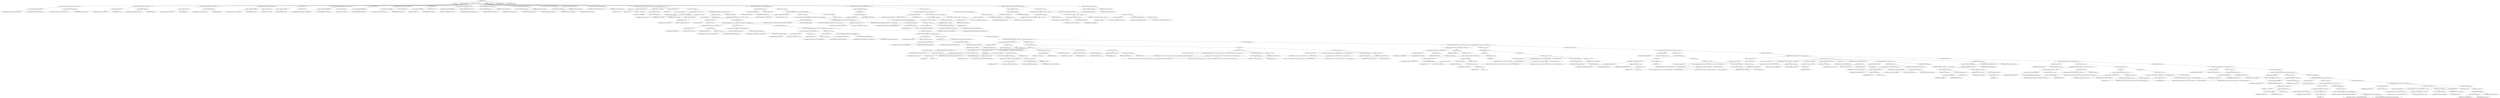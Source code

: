 digraph "&lt;init&gt;" {  
"209" [label = <(METHOD,&lt;init&gt;)<SUB>179</SUB>> ]
"8" [label = <(PARAM,this)<SUB>179</SUB>> ]
"210" [label = <(PARAM,String[] args)<SUB>179</SUB>> ]
"211" [label = <(BLOCK,&lt;empty&gt;,&lt;empty&gt;)<SUB>179</SUB>> ]
"212" [label = <(&lt;operator&gt;.assignment,int msgOutputLevel = Project.MSG_INFO)<SUB>78</SUB>> ]
"213" [label = <(&lt;operator&gt;.fieldAccess,this.msgOutputLevel)<SUB>78</SUB>> ]
"214" [label = <(IDENTIFIER,this,int msgOutputLevel = Project.MSG_INFO)<SUB>78</SUB>> ]
"215" [label = <(FIELD_IDENTIFIER,msgOutputLevel,msgOutputLevel)<SUB>78</SUB>> ]
"216" [label = <(&lt;operator&gt;.fieldAccess,Project.MSG_INFO)<SUB>78</SUB>> ]
"217" [label = <(IDENTIFIER,Project,int msgOutputLevel = Project.MSG_INFO)<SUB>78</SUB>> ]
"218" [label = <(FIELD_IDENTIFIER,MSG_INFO,MSG_INFO)<SUB>78</SUB>> ]
"219" [label = <(&lt;operator&gt;.assignment,PrintStream out = System.out)<SUB>84</SUB>> ]
"220" [label = <(&lt;operator&gt;.fieldAccess,this.out)<SUB>84</SUB>> ]
"221" [label = <(IDENTIFIER,this,PrintStream out = System.out)<SUB>84</SUB>> ]
"222" [label = <(FIELD_IDENTIFIER,out,out)<SUB>84</SUB>> ]
"223" [label = <(&lt;operator&gt;.fieldAccess,System.out)<SUB>84</SUB>> ]
"224" [label = <(IDENTIFIER,System,PrintStream out = System.out)<SUB>84</SUB>> ]
"225" [label = <(FIELD_IDENTIFIER,out,out)<SUB>84</SUB>> ]
"226" [label = <(&lt;operator&gt;.assignment,PrintStream err = System.err)<SUB>87</SUB>> ]
"227" [label = <(&lt;operator&gt;.fieldAccess,this.err)<SUB>87</SUB>> ]
"228" [label = <(IDENTIFIER,this,PrintStream err = System.err)<SUB>87</SUB>> ]
"229" [label = <(FIELD_IDENTIFIER,err,err)<SUB>87</SUB>> ]
"230" [label = <(&lt;operator&gt;.fieldAccess,System.err)<SUB>87</SUB>> ]
"231" [label = <(IDENTIFIER,System,PrintStream err = System.err)<SUB>87</SUB>> ]
"232" [label = <(FIELD_IDENTIFIER,err,err)<SUB>87</SUB>> ]
"233" [label = <(&lt;operator&gt;.assignment,Vector targets = new Vector(5))<SUB>90</SUB>> ]
"234" [label = <(&lt;operator&gt;.fieldAccess,this.targets)<SUB>90</SUB>> ]
"235" [label = <(IDENTIFIER,this,Vector targets = new Vector(5))<SUB>90</SUB>> ]
"236" [label = <(FIELD_IDENTIFIER,targets,targets)<SUB>90</SUB>> ]
"237" [label = <(&lt;operator&gt;.alloc,new Vector(5))<SUB>90</SUB>> ]
"238" [label = <(&lt;init&gt;,new Vector(5))<SUB>90</SUB>> ]
"239" [label = <(&lt;operator&gt;.fieldAccess,this.targets)<SUB>90</SUB>> ]
"240" [label = <(IDENTIFIER,this,new Vector(5))<SUB>90</SUB>> ]
"241" [label = <(FIELD_IDENTIFIER,targets,targets)<SUB>90</SUB>> ]
"242" [label = <(LITERAL,5,new Vector(5))<SUB>90</SUB>> ]
"243" [label = <(&lt;operator&gt;.assignment,Properties definedProps = new Properties())<SUB>93</SUB>> ]
"244" [label = <(&lt;operator&gt;.fieldAccess,this.definedProps)<SUB>93</SUB>> ]
"245" [label = <(IDENTIFIER,this,Properties definedProps = new Properties())<SUB>93</SUB>> ]
"246" [label = <(FIELD_IDENTIFIER,definedProps,definedProps)<SUB>93</SUB>> ]
"247" [label = <(&lt;operator&gt;.alloc,new Properties())<SUB>93</SUB>> ]
"248" [label = <(&lt;init&gt;,new Properties())<SUB>93</SUB>> ]
"249" [label = <(&lt;operator&gt;.fieldAccess,this.definedProps)<SUB>93</SUB>> ]
"250" [label = <(IDENTIFIER,this,new Properties())<SUB>93</SUB>> ]
"251" [label = <(FIELD_IDENTIFIER,definedProps,definedProps)<SUB>93</SUB>> ]
"252" [label = <(&lt;operator&gt;.assignment,Vector listeners = new Vector(5))<SUB>96</SUB>> ]
"253" [label = <(&lt;operator&gt;.fieldAccess,this.listeners)<SUB>96</SUB>> ]
"254" [label = <(IDENTIFIER,this,Vector listeners = new Vector(5))<SUB>96</SUB>> ]
"255" [label = <(FIELD_IDENTIFIER,listeners,listeners)<SUB>96</SUB>> ]
"256" [label = <(&lt;operator&gt;.alloc,new Vector(5))<SUB>96</SUB>> ]
"257" [label = <(&lt;init&gt;,new Vector(5))<SUB>96</SUB>> ]
"258" [label = <(&lt;operator&gt;.fieldAccess,this.listeners)<SUB>96</SUB>> ]
"259" [label = <(IDENTIFIER,this,new Vector(5))<SUB>96</SUB>> ]
"260" [label = <(FIELD_IDENTIFIER,listeners,listeners)<SUB>96</SUB>> ]
"261" [label = <(LITERAL,5,new Vector(5))<SUB>96</SUB>> ]
"262" [label = <(&lt;operator&gt;.assignment,String loggerClassname = null)<SUB>103</SUB>> ]
"263" [label = <(&lt;operator&gt;.fieldAccess,this.loggerClassname)<SUB>103</SUB>> ]
"264" [label = <(IDENTIFIER,this,String loggerClassname = null)<SUB>103</SUB>> ]
"265" [label = <(FIELD_IDENTIFIER,loggerClassname,loggerClassname)<SUB>103</SUB>> ]
"266" [label = <(LITERAL,null,String loggerClassname = null)<SUB>103</SUB>> ]
"267" [label = <(&lt;operator&gt;.assignment,boolean emacsMode = false)<SUB>108</SUB>> ]
"268" [label = <(&lt;operator&gt;.fieldAccess,this.emacsMode)<SUB>108</SUB>> ]
"269" [label = <(IDENTIFIER,this,boolean emacsMode = false)<SUB>108</SUB>> ]
"270" [label = <(FIELD_IDENTIFIER,emacsMode,emacsMode)<SUB>108</SUB>> ]
"271" [label = <(LITERAL,false,boolean emacsMode = false)<SUB>108</SUB>> ]
"272" [label = <(&lt;operator&gt;.assignment,boolean readyToRun = false)<SUB>113</SUB>> ]
"273" [label = <(&lt;operator&gt;.fieldAccess,this.readyToRun)<SUB>113</SUB>> ]
"274" [label = <(IDENTIFIER,this,boolean readyToRun = false)<SUB>113</SUB>> ]
"275" [label = <(FIELD_IDENTIFIER,readyToRun,readyToRun)<SUB>113</SUB>> ]
"276" [label = <(LITERAL,false,boolean readyToRun = false)<SUB>113</SUB>> ]
"277" [label = <(&lt;operator&gt;.assignment,boolean projectHelp = false)<SUB>118</SUB>> ]
"278" [label = <(&lt;operator&gt;.fieldAccess,this.projectHelp)<SUB>118</SUB>> ]
"279" [label = <(IDENTIFIER,this,boolean projectHelp = false)<SUB>118</SUB>> ]
"280" [label = <(FIELD_IDENTIFIER,projectHelp,projectHelp)<SUB>118</SUB>> ]
"281" [label = <(LITERAL,false,boolean projectHelp = false)<SUB>118</SUB>> ]
"282" [label = <(LOCAL,String searchForThis: java.lang.String)> ]
"283" [label = <(&lt;operator&gt;.assignment,String searchForThis = null)<SUB>181</SUB>> ]
"284" [label = <(IDENTIFIER,searchForThis,String searchForThis = null)<SUB>181</SUB>> ]
"285" [label = <(LITERAL,null,String searchForThis = null)<SUB>181</SUB>> ]
"286" [label = <(CONTROL_STRUCTURE,for (int i = 0; Some(i &lt; args.length); i++),for (int i = 0; Some(i &lt; args.length); i++))<SUB>185</SUB>> ]
"287" [label = <(LOCAL,int i: int)> ]
"288" [label = <(&lt;operator&gt;.assignment,int i = 0)<SUB>185</SUB>> ]
"289" [label = <(IDENTIFIER,i,int i = 0)<SUB>185</SUB>> ]
"290" [label = <(LITERAL,0,int i = 0)<SUB>185</SUB>> ]
"291" [label = <(&lt;operator&gt;.lessThan,i &lt; args.length)<SUB>185</SUB>> ]
"292" [label = <(IDENTIFIER,i,i &lt; args.length)<SUB>185</SUB>> ]
"293" [label = <(&lt;operator&gt;.fieldAccess,args.length)<SUB>185</SUB>> ]
"294" [label = <(IDENTIFIER,args,i &lt; args.length)<SUB>185</SUB>> ]
"295" [label = <(FIELD_IDENTIFIER,length,length)<SUB>185</SUB>> ]
"296" [label = <(&lt;operator&gt;.postIncrement,i++)<SUB>185</SUB>> ]
"297" [label = <(IDENTIFIER,i,i++)<SUB>185</SUB>> ]
"298" [label = <(BLOCK,&lt;empty&gt;,&lt;empty&gt;)<SUB>185</SUB>> ]
"299" [label = <(LOCAL,String arg: java.lang.String)> ]
"300" [label = <(&lt;operator&gt;.assignment,String arg = args[i])<SUB>186</SUB>> ]
"301" [label = <(IDENTIFIER,arg,String arg = args[i])<SUB>186</SUB>> ]
"302" [label = <(&lt;operator&gt;.indexAccess,args[i])<SUB>186</SUB>> ]
"303" [label = <(IDENTIFIER,args,String arg = args[i])<SUB>186</SUB>> ]
"304" [label = <(IDENTIFIER,i,String arg = args[i])<SUB>186</SUB>> ]
"305" [label = <(CONTROL_STRUCTURE,if (arg.equals(&quot;-help&quot;)),if (arg.equals(&quot;-help&quot;)))<SUB>188</SUB>> ]
"306" [label = <(equals,arg.equals(&quot;-help&quot;))<SUB>188</SUB>> ]
"307" [label = <(IDENTIFIER,arg,arg.equals(&quot;-help&quot;))<SUB>188</SUB>> ]
"308" [label = <(LITERAL,&quot;-help&quot;,arg.equals(&quot;-help&quot;))<SUB>188</SUB>> ]
"309" [label = <(BLOCK,&lt;empty&gt;,&lt;empty&gt;)<SUB>188</SUB>> ]
"310" [label = <(printUsage,printUsage())<SUB>189</SUB>> ]
"311" [label = <(RETURN,return;,return;)<SUB>190</SUB>> ]
"312" [label = <(CONTROL_STRUCTURE,else,else)<SUB>191</SUB>> ]
"313" [label = <(CONTROL_STRUCTURE,if (arg.equals(&quot;-version&quot;)),if (arg.equals(&quot;-version&quot;)))<SUB>191</SUB>> ]
"314" [label = <(equals,arg.equals(&quot;-version&quot;))<SUB>191</SUB>> ]
"315" [label = <(IDENTIFIER,arg,arg.equals(&quot;-version&quot;))<SUB>191</SUB>> ]
"316" [label = <(LITERAL,&quot;-version&quot;,arg.equals(&quot;-version&quot;))<SUB>191</SUB>> ]
"317" [label = <(BLOCK,&lt;empty&gt;,&lt;empty&gt;)<SUB>191</SUB>> ]
"318" [label = <(printVersion,printVersion())<SUB>192</SUB>> ]
"319" [label = <(RETURN,return;,return;)<SUB>193</SUB>> ]
"320" [label = <(CONTROL_STRUCTURE,else,else)<SUB>194</SUB>> ]
"321" [label = <(CONTROL_STRUCTURE,if (arg.equals(&quot;-quiet&quot;) || arg.equals(&quot;-q&quot;)),if (arg.equals(&quot;-quiet&quot;) || arg.equals(&quot;-q&quot;)))<SUB>194</SUB>> ]
"322" [label = <(&lt;operator&gt;.logicalOr,arg.equals(&quot;-quiet&quot;) || arg.equals(&quot;-q&quot;))<SUB>194</SUB>> ]
"323" [label = <(equals,arg.equals(&quot;-quiet&quot;))<SUB>194</SUB>> ]
"324" [label = <(IDENTIFIER,arg,arg.equals(&quot;-quiet&quot;))<SUB>194</SUB>> ]
"325" [label = <(LITERAL,&quot;-quiet&quot;,arg.equals(&quot;-quiet&quot;))<SUB>194</SUB>> ]
"326" [label = <(equals,arg.equals(&quot;-q&quot;))<SUB>194</SUB>> ]
"327" [label = <(IDENTIFIER,arg,arg.equals(&quot;-q&quot;))<SUB>194</SUB>> ]
"328" [label = <(LITERAL,&quot;-q&quot;,arg.equals(&quot;-q&quot;))<SUB>194</SUB>> ]
"329" [label = <(BLOCK,&lt;empty&gt;,&lt;empty&gt;)<SUB>194</SUB>> ]
"330" [label = <(&lt;operator&gt;.assignment,this.msgOutputLevel = Project.MSG_WARN)<SUB>195</SUB>> ]
"331" [label = <(&lt;operator&gt;.fieldAccess,this.msgOutputLevel)<SUB>195</SUB>> ]
"332" [label = <(IDENTIFIER,this,this.msgOutputLevel = Project.MSG_WARN)<SUB>195</SUB>> ]
"333" [label = <(FIELD_IDENTIFIER,msgOutputLevel,msgOutputLevel)<SUB>195</SUB>> ]
"334" [label = <(&lt;operator&gt;.fieldAccess,Project.MSG_WARN)<SUB>195</SUB>> ]
"335" [label = <(IDENTIFIER,Project,this.msgOutputLevel = Project.MSG_WARN)<SUB>195</SUB>> ]
"336" [label = <(FIELD_IDENTIFIER,MSG_WARN,MSG_WARN)<SUB>195</SUB>> ]
"337" [label = <(CONTROL_STRUCTURE,else,else)<SUB>196</SUB>> ]
"338" [label = <(CONTROL_STRUCTURE,if (arg.equals(&quot;-verbose&quot;) || arg.equals(&quot;-v&quot;)),if (arg.equals(&quot;-verbose&quot;) || arg.equals(&quot;-v&quot;)))<SUB>196</SUB>> ]
"339" [label = <(&lt;operator&gt;.logicalOr,arg.equals(&quot;-verbose&quot;) || arg.equals(&quot;-v&quot;))<SUB>196</SUB>> ]
"340" [label = <(equals,arg.equals(&quot;-verbose&quot;))<SUB>196</SUB>> ]
"341" [label = <(IDENTIFIER,arg,arg.equals(&quot;-verbose&quot;))<SUB>196</SUB>> ]
"342" [label = <(LITERAL,&quot;-verbose&quot;,arg.equals(&quot;-verbose&quot;))<SUB>196</SUB>> ]
"343" [label = <(equals,arg.equals(&quot;-v&quot;))<SUB>196</SUB>> ]
"344" [label = <(IDENTIFIER,arg,arg.equals(&quot;-v&quot;))<SUB>196</SUB>> ]
"345" [label = <(LITERAL,&quot;-v&quot;,arg.equals(&quot;-v&quot;))<SUB>196</SUB>> ]
"346" [label = <(BLOCK,&lt;empty&gt;,&lt;empty&gt;)<SUB>196</SUB>> ]
"347" [label = <(printVersion,printVersion())<SUB>197</SUB>> ]
"348" [label = <(&lt;operator&gt;.assignment,this.msgOutputLevel = Project.MSG_VERBOSE)<SUB>198</SUB>> ]
"349" [label = <(&lt;operator&gt;.fieldAccess,this.msgOutputLevel)<SUB>198</SUB>> ]
"350" [label = <(IDENTIFIER,this,this.msgOutputLevel = Project.MSG_VERBOSE)<SUB>198</SUB>> ]
"351" [label = <(FIELD_IDENTIFIER,msgOutputLevel,msgOutputLevel)<SUB>198</SUB>> ]
"352" [label = <(&lt;operator&gt;.fieldAccess,Project.MSG_VERBOSE)<SUB>198</SUB>> ]
"353" [label = <(IDENTIFIER,Project,this.msgOutputLevel = Project.MSG_VERBOSE)<SUB>198</SUB>> ]
"354" [label = <(FIELD_IDENTIFIER,MSG_VERBOSE,MSG_VERBOSE)<SUB>198</SUB>> ]
"355" [label = <(CONTROL_STRUCTURE,else,else)<SUB>199</SUB>> ]
"356" [label = <(CONTROL_STRUCTURE,if (arg.equals(&quot;-debug&quot;)),if (arg.equals(&quot;-debug&quot;)))<SUB>199</SUB>> ]
"357" [label = <(equals,arg.equals(&quot;-debug&quot;))<SUB>199</SUB>> ]
"358" [label = <(IDENTIFIER,arg,arg.equals(&quot;-debug&quot;))<SUB>199</SUB>> ]
"359" [label = <(LITERAL,&quot;-debug&quot;,arg.equals(&quot;-debug&quot;))<SUB>199</SUB>> ]
"360" [label = <(BLOCK,&lt;empty&gt;,&lt;empty&gt;)<SUB>199</SUB>> ]
"361" [label = <(printVersion,printVersion())<SUB>200</SUB>> ]
"362" [label = <(&lt;operator&gt;.assignment,this.msgOutputLevel = Project.MSG_DEBUG)<SUB>201</SUB>> ]
"363" [label = <(&lt;operator&gt;.fieldAccess,this.msgOutputLevel)<SUB>201</SUB>> ]
"364" [label = <(IDENTIFIER,this,this.msgOutputLevel = Project.MSG_DEBUG)<SUB>201</SUB>> ]
"365" [label = <(FIELD_IDENTIFIER,msgOutputLevel,msgOutputLevel)<SUB>201</SUB>> ]
"366" [label = <(&lt;operator&gt;.fieldAccess,Project.MSG_DEBUG)<SUB>201</SUB>> ]
"367" [label = <(IDENTIFIER,Project,this.msgOutputLevel = Project.MSG_DEBUG)<SUB>201</SUB>> ]
"368" [label = <(FIELD_IDENTIFIER,MSG_DEBUG,MSG_DEBUG)<SUB>201</SUB>> ]
"369" [label = <(CONTROL_STRUCTURE,else,else)<SUB>202</SUB>> ]
"370" [label = <(CONTROL_STRUCTURE,if (arg.equals(&quot;-logfile&quot;) || arg.equals(&quot;-l&quot;)),if (arg.equals(&quot;-logfile&quot;) || arg.equals(&quot;-l&quot;)))<SUB>202</SUB>> ]
"371" [label = <(&lt;operator&gt;.logicalOr,arg.equals(&quot;-logfile&quot;) || arg.equals(&quot;-l&quot;))<SUB>202</SUB>> ]
"372" [label = <(equals,arg.equals(&quot;-logfile&quot;))<SUB>202</SUB>> ]
"373" [label = <(IDENTIFIER,arg,arg.equals(&quot;-logfile&quot;))<SUB>202</SUB>> ]
"374" [label = <(LITERAL,&quot;-logfile&quot;,arg.equals(&quot;-logfile&quot;))<SUB>202</SUB>> ]
"375" [label = <(equals,arg.equals(&quot;-l&quot;))<SUB>202</SUB>> ]
"376" [label = <(IDENTIFIER,arg,arg.equals(&quot;-l&quot;))<SUB>202</SUB>> ]
"377" [label = <(LITERAL,&quot;-l&quot;,arg.equals(&quot;-l&quot;))<SUB>202</SUB>> ]
"378" [label = <(BLOCK,&lt;empty&gt;,&lt;empty&gt;)<SUB>202</SUB>> ]
"379" [label = <(CONTROL_STRUCTURE,try,try)<SUB>203</SUB>> ]
"380" [label = <(BLOCK,try,try)<SUB>203</SUB>> ]
"6" [label = <(LOCAL,File logFile: java.io.File)> ]
"381" [label = <(&lt;operator&gt;.assignment,File logFile = new File(args[i + 1]))<SUB>204</SUB>> ]
"382" [label = <(IDENTIFIER,logFile,File logFile = new File(args[i + 1]))<SUB>204</SUB>> ]
"383" [label = <(&lt;operator&gt;.alloc,new File(args[i + 1]))<SUB>204</SUB>> ]
"384" [label = <(&lt;init&gt;,new File(args[i + 1]))<SUB>204</SUB>> ]
"5" [label = <(IDENTIFIER,logFile,new File(args[i + 1]))<SUB>204</SUB>> ]
"385" [label = <(&lt;operator&gt;.indexAccess,args[i + 1])<SUB>204</SUB>> ]
"386" [label = <(IDENTIFIER,args,new File(args[i + 1]))<SUB>204</SUB>> ]
"387" [label = <(&lt;operator&gt;.addition,i + 1)<SUB>204</SUB>> ]
"388" [label = <(IDENTIFIER,i,i + 1)<SUB>204</SUB>> ]
"389" [label = <(LITERAL,1,i + 1)<SUB>204</SUB>> ]
"390" [label = <(&lt;operator&gt;.postIncrement,i++)<SUB>205</SUB>> ]
"391" [label = <(IDENTIFIER,i,i++)<SUB>205</SUB>> ]
"392" [label = <(&lt;operator&gt;.assignment,this.out = new PrintStream(new FileOutputStream(logFile)))<SUB>206</SUB>> ]
"393" [label = <(&lt;operator&gt;.fieldAccess,this.out)<SUB>206</SUB>> ]
"394" [label = <(IDENTIFIER,this,this.out = new PrintStream(new FileOutputStream(logFile)))<SUB>206</SUB>> ]
"395" [label = <(FIELD_IDENTIFIER,out,out)<SUB>206</SUB>> ]
"396" [label = <(BLOCK,&lt;empty&gt;,&lt;empty&gt;)<SUB>206</SUB>> ]
"397" [label = <(&lt;operator&gt;.assignment,&lt;empty&gt;)> ]
"398" [label = <(IDENTIFIER,$obj6,&lt;empty&gt;)> ]
"399" [label = <(&lt;operator&gt;.alloc,new PrintStream(new FileOutputStream(logFile)))<SUB>206</SUB>> ]
"400" [label = <(&lt;init&gt;,new PrintStream(new FileOutputStream(logFile)))<SUB>206</SUB>> ]
"401" [label = <(IDENTIFIER,$obj6,new PrintStream(new FileOutputStream(logFile)))> ]
"402" [label = <(BLOCK,&lt;empty&gt;,&lt;empty&gt;)<SUB>206</SUB>> ]
"403" [label = <(&lt;operator&gt;.assignment,&lt;empty&gt;)> ]
"404" [label = <(IDENTIFIER,$obj5,&lt;empty&gt;)> ]
"405" [label = <(&lt;operator&gt;.alloc,new FileOutputStream(logFile))<SUB>206</SUB>> ]
"406" [label = <(&lt;init&gt;,new FileOutputStream(logFile))<SUB>206</SUB>> ]
"407" [label = <(IDENTIFIER,$obj5,new FileOutputStream(logFile))> ]
"408" [label = <(IDENTIFIER,logFile,new FileOutputStream(logFile))<SUB>206</SUB>> ]
"409" [label = <(IDENTIFIER,$obj5,&lt;empty&gt;)> ]
"410" [label = <(IDENTIFIER,$obj6,&lt;empty&gt;)> ]
"411" [label = <(&lt;operator&gt;.assignment,this.err = this.out)<SUB>207</SUB>> ]
"412" [label = <(&lt;operator&gt;.fieldAccess,this.err)<SUB>207</SUB>> ]
"413" [label = <(IDENTIFIER,this,this.err = this.out)<SUB>207</SUB>> ]
"414" [label = <(FIELD_IDENTIFIER,err,err)<SUB>207</SUB>> ]
"415" [label = <(&lt;operator&gt;.fieldAccess,this.out)<SUB>207</SUB>> ]
"416" [label = <(IDENTIFIER,this,this.err = this.out)<SUB>207</SUB>> ]
"417" [label = <(FIELD_IDENTIFIER,out,out)<SUB>207</SUB>> ]
"418" [label = <(setOut,System.setOut(out))<SUB>208</SUB>> ]
"419" [label = <(IDENTIFIER,System,System.setOut(out))<SUB>208</SUB>> ]
"420" [label = <(&lt;operator&gt;.fieldAccess,this.out)<SUB>208</SUB>> ]
"421" [label = <(IDENTIFIER,this,System.setOut(out))<SUB>208</SUB>> ]
"422" [label = <(FIELD_IDENTIFIER,out,out)<SUB>208</SUB>> ]
"423" [label = <(setErr,System.setErr(out))<SUB>209</SUB>> ]
"424" [label = <(IDENTIFIER,System,System.setErr(out))<SUB>209</SUB>> ]
"425" [label = <(&lt;operator&gt;.fieldAccess,this.out)<SUB>209</SUB>> ]
"426" [label = <(IDENTIFIER,this,System.setErr(out))<SUB>209</SUB>> ]
"427" [label = <(FIELD_IDENTIFIER,out,out)<SUB>209</SUB>> ]
"428" [label = <(BLOCK,catch,catch)> ]
"429" [label = <(BLOCK,&lt;empty&gt;,&lt;empty&gt;)<SUB>210</SUB>> ]
"430" [label = <(LOCAL,String msg: java.lang.String)> ]
"431" [label = <(&lt;operator&gt;.assignment,String msg = &quot;Cannot write on the specified log file. &quot; + &quot;Make sure the path exists and you have write permissions.&quot;)<SUB>211</SUB>> ]
"432" [label = <(IDENTIFIER,msg,String msg = &quot;Cannot write on the specified log file. &quot; + &quot;Make sure the path exists and you have write permissions.&quot;)<SUB>211</SUB>> ]
"433" [label = <(&lt;operator&gt;.addition,&quot;Cannot write on the specified log file. &quot; + &quot;Make sure the path exists and you have write permissions.&quot;)<SUB>211</SUB>> ]
"434" [label = <(LITERAL,&quot;Cannot write on the specified log file. &quot;,&quot;Cannot write on the specified log file. &quot; + &quot;Make sure the path exists and you have write permissions.&quot;)<SUB>211</SUB>> ]
"435" [label = <(LITERAL,&quot;Make sure the path exists and you have write permissions.&quot;,&quot;Cannot write on the specified log file. &quot; + &quot;Make sure the path exists and you have write permissions.&quot;)<SUB>212</SUB>> ]
"436" [label = <(println,System.out.println(msg))<SUB>213</SUB>> ]
"437" [label = <(&lt;operator&gt;.fieldAccess,System.out)<SUB>213</SUB>> ]
"438" [label = <(IDENTIFIER,System,System.out.println(msg))<SUB>213</SUB>> ]
"439" [label = <(FIELD_IDENTIFIER,out,out)<SUB>213</SUB>> ]
"440" [label = <(IDENTIFIER,msg,System.out.println(msg))<SUB>213</SUB>> ]
"441" [label = <(RETURN,return;,return;)<SUB>214</SUB>> ]
"442" [label = <(BLOCK,&lt;empty&gt;,&lt;empty&gt;)<SUB>215</SUB>> ]
"443" [label = <(LOCAL,String msg: java.lang.String)> ]
"444" [label = <(&lt;operator&gt;.assignment,String msg = &quot;You must specify a log file when &quot; + &quot;using the -log argument&quot;)<SUB>216</SUB>> ]
"445" [label = <(IDENTIFIER,msg,String msg = &quot;You must specify a log file when &quot; + &quot;using the -log argument&quot;)<SUB>216</SUB>> ]
"446" [label = <(&lt;operator&gt;.addition,&quot;You must specify a log file when &quot; + &quot;using the -log argument&quot;)<SUB>216</SUB>> ]
"447" [label = <(LITERAL,&quot;You must specify a log file when &quot;,&quot;You must specify a log file when &quot; + &quot;using the -log argument&quot;)<SUB>216</SUB>> ]
"448" [label = <(LITERAL,&quot;using the -log argument&quot;,&quot;You must specify a log file when &quot; + &quot;using the -log argument&quot;)<SUB>217</SUB>> ]
"449" [label = <(println,System.out.println(msg))<SUB>218</SUB>> ]
"450" [label = <(&lt;operator&gt;.fieldAccess,System.out)<SUB>218</SUB>> ]
"451" [label = <(IDENTIFIER,System,System.out.println(msg))<SUB>218</SUB>> ]
"452" [label = <(FIELD_IDENTIFIER,out,out)<SUB>218</SUB>> ]
"453" [label = <(IDENTIFIER,msg,System.out.println(msg))<SUB>218</SUB>> ]
"454" [label = <(RETURN,return;,return;)<SUB>219</SUB>> ]
"455" [label = <(CONTROL_STRUCTURE,else,else)<SUB>221</SUB>> ]
"456" [label = <(CONTROL_STRUCTURE,if (arg.equals(&quot;-buildfile&quot;) || arg.equals(&quot;-file&quot;) || arg.equals(&quot;-f&quot;)),if (arg.equals(&quot;-buildfile&quot;) || arg.equals(&quot;-file&quot;) || arg.equals(&quot;-f&quot;)))<SUB>221</SUB>> ]
"457" [label = <(&lt;operator&gt;.logicalOr,arg.equals(&quot;-buildfile&quot;) || arg.equals(&quot;-file&quot;) || arg.equals(&quot;-f&quot;))<SUB>221</SUB>> ]
"458" [label = <(&lt;operator&gt;.logicalOr,arg.equals(&quot;-buildfile&quot;) || arg.equals(&quot;-file&quot;))<SUB>221</SUB>> ]
"459" [label = <(equals,arg.equals(&quot;-buildfile&quot;))<SUB>221</SUB>> ]
"460" [label = <(IDENTIFIER,arg,arg.equals(&quot;-buildfile&quot;))<SUB>221</SUB>> ]
"461" [label = <(LITERAL,&quot;-buildfile&quot;,arg.equals(&quot;-buildfile&quot;))<SUB>221</SUB>> ]
"462" [label = <(equals,arg.equals(&quot;-file&quot;))<SUB>221</SUB>> ]
"463" [label = <(IDENTIFIER,arg,arg.equals(&quot;-file&quot;))<SUB>221</SUB>> ]
"464" [label = <(LITERAL,&quot;-file&quot;,arg.equals(&quot;-file&quot;))<SUB>221</SUB>> ]
"465" [label = <(equals,arg.equals(&quot;-f&quot;))<SUB>221</SUB>> ]
"466" [label = <(IDENTIFIER,arg,arg.equals(&quot;-f&quot;))<SUB>221</SUB>> ]
"467" [label = <(LITERAL,&quot;-f&quot;,arg.equals(&quot;-f&quot;))<SUB>221</SUB>> ]
"468" [label = <(BLOCK,&lt;empty&gt;,&lt;empty&gt;)<SUB>221</SUB>> ]
"469" [label = <(CONTROL_STRUCTURE,try,try)<SUB>222</SUB>> ]
"470" [label = <(BLOCK,try,try)<SUB>222</SUB>> ]
"471" [label = <(&lt;operator&gt;.assignment,this.buildFile = new File(args[i + 1]))<SUB>223</SUB>> ]
"472" [label = <(&lt;operator&gt;.fieldAccess,this.buildFile)<SUB>223</SUB>> ]
"473" [label = <(IDENTIFIER,this,this.buildFile = new File(args[i + 1]))<SUB>223</SUB>> ]
"474" [label = <(FIELD_IDENTIFIER,buildFile,buildFile)<SUB>223</SUB>> ]
"475" [label = <(BLOCK,&lt;empty&gt;,&lt;empty&gt;)<SUB>223</SUB>> ]
"476" [label = <(&lt;operator&gt;.assignment,&lt;empty&gt;)> ]
"477" [label = <(IDENTIFIER,$obj7,&lt;empty&gt;)> ]
"478" [label = <(&lt;operator&gt;.alloc,new File(args[i + 1]))<SUB>223</SUB>> ]
"479" [label = <(&lt;init&gt;,new File(args[i + 1]))<SUB>223</SUB>> ]
"480" [label = <(IDENTIFIER,$obj7,new File(args[i + 1]))> ]
"481" [label = <(&lt;operator&gt;.indexAccess,args[i + 1])<SUB>223</SUB>> ]
"482" [label = <(IDENTIFIER,args,new File(args[i + 1]))<SUB>223</SUB>> ]
"483" [label = <(&lt;operator&gt;.addition,i + 1)<SUB>223</SUB>> ]
"484" [label = <(IDENTIFIER,i,i + 1)<SUB>223</SUB>> ]
"485" [label = <(LITERAL,1,i + 1)<SUB>223</SUB>> ]
"486" [label = <(IDENTIFIER,$obj7,&lt;empty&gt;)> ]
"487" [label = <(&lt;operator&gt;.postIncrement,i++)<SUB>224</SUB>> ]
"488" [label = <(IDENTIFIER,i,i++)<SUB>224</SUB>> ]
"489" [label = <(BLOCK,catch,catch)> ]
"490" [label = <(BLOCK,&lt;empty&gt;,&lt;empty&gt;)<SUB>225</SUB>> ]
"491" [label = <(LOCAL,String msg: java.lang.String)> ]
"492" [label = <(&lt;operator&gt;.assignment,String msg = &quot;You must specify a buildfile when &quot; + &quot;using the -buildfile argument&quot;)<SUB>226</SUB>> ]
"493" [label = <(IDENTIFIER,msg,String msg = &quot;You must specify a buildfile when &quot; + &quot;using the -buildfile argument&quot;)<SUB>226</SUB>> ]
"494" [label = <(&lt;operator&gt;.addition,&quot;You must specify a buildfile when &quot; + &quot;using the -buildfile argument&quot;)<SUB>226</SUB>> ]
"495" [label = <(LITERAL,&quot;You must specify a buildfile when &quot;,&quot;You must specify a buildfile when &quot; + &quot;using the -buildfile argument&quot;)<SUB>226</SUB>> ]
"496" [label = <(LITERAL,&quot;using the -buildfile argument&quot;,&quot;You must specify a buildfile when &quot; + &quot;using the -buildfile argument&quot;)<SUB>227</SUB>> ]
"497" [label = <(println,System.out.println(msg))<SUB>228</SUB>> ]
"498" [label = <(&lt;operator&gt;.fieldAccess,System.out)<SUB>228</SUB>> ]
"499" [label = <(IDENTIFIER,System,System.out.println(msg))<SUB>228</SUB>> ]
"500" [label = <(FIELD_IDENTIFIER,out,out)<SUB>228</SUB>> ]
"501" [label = <(IDENTIFIER,msg,System.out.println(msg))<SUB>228</SUB>> ]
"502" [label = <(RETURN,return;,return;)<SUB>229</SUB>> ]
"503" [label = <(CONTROL_STRUCTURE,else,else)<SUB>231</SUB>> ]
"504" [label = <(CONTROL_STRUCTURE,if (arg.equals(&quot;-listener&quot;)),if (arg.equals(&quot;-listener&quot;)))<SUB>231</SUB>> ]
"505" [label = <(equals,arg.equals(&quot;-listener&quot;))<SUB>231</SUB>> ]
"506" [label = <(IDENTIFIER,arg,arg.equals(&quot;-listener&quot;))<SUB>231</SUB>> ]
"507" [label = <(LITERAL,&quot;-listener&quot;,arg.equals(&quot;-listener&quot;))<SUB>231</SUB>> ]
"508" [label = <(BLOCK,&lt;empty&gt;,&lt;empty&gt;)<SUB>231</SUB>> ]
"509" [label = <(CONTROL_STRUCTURE,try,try)<SUB>232</SUB>> ]
"510" [label = <(BLOCK,try,try)<SUB>232</SUB>> ]
"511" [label = <(addElement,listeners.addElement(args[i + 1]))<SUB>233</SUB>> ]
"512" [label = <(&lt;operator&gt;.fieldAccess,this.listeners)<SUB>233</SUB>> ]
"513" [label = <(IDENTIFIER,this,listeners.addElement(args[i + 1]))<SUB>233</SUB>> ]
"514" [label = <(FIELD_IDENTIFIER,listeners,listeners)<SUB>233</SUB>> ]
"515" [label = <(&lt;operator&gt;.indexAccess,args[i + 1])<SUB>233</SUB>> ]
"516" [label = <(IDENTIFIER,args,listeners.addElement(args[i + 1]))<SUB>233</SUB>> ]
"517" [label = <(&lt;operator&gt;.addition,i + 1)<SUB>233</SUB>> ]
"518" [label = <(IDENTIFIER,i,i + 1)<SUB>233</SUB>> ]
"519" [label = <(LITERAL,1,i + 1)<SUB>233</SUB>> ]
"520" [label = <(&lt;operator&gt;.postIncrement,i++)<SUB>234</SUB>> ]
"521" [label = <(IDENTIFIER,i,i++)<SUB>234</SUB>> ]
"522" [label = <(BLOCK,catch,catch)> ]
"523" [label = <(BLOCK,&lt;empty&gt;,&lt;empty&gt;)<SUB>235</SUB>> ]
"524" [label = <(LOCAL,String msg: java.lang.String)> ]
"525" [label = <(&lt;operator&gt;.assignment,String msg = &quot;You must specify a classname when &quot; + &quot;using the -listener argument&quot;)<SUB>236</SUB>> ]
"526" [label = <(IDENTIFIER,msg,String msg = &quot;You must specify a classname when &quot; + &quot;using the -listener argument&quot;)<SUB>236</SUB>> ]
"527" [label = <(&lt;operator&gt;.addition,&quot;You must specify a classname when &quot; + &quot;using the -listener argument&quot;)<SUB>236</SUB>> ]
"528" [label = <(LITERAL,&quot;You must specify a classname when &quot;,&quot;You must specify a classname when &quot; + &quot;using the -listener argument&quot;)<SUB>236</SUB>> ]
"529" [label = <(LITERAL,&quot;using the -listener argument&quot;,&quot;You must specify a classname when &quot; + &quot;using the -listener argument&quot;)<SUB>237</SUB>> ]
"530" [label = <(println,System.out.println(msg))<SUB>238</SUB>> ]
"531" [label = <(&lt;operator&gt;.fieldAccess,System.out)<SUB>238</SUB>> ]
"532" [label = <(IDENTIFIER,System,System.out.println(msg))<SUB>238</SUB>> ]
"533" [label = <(FIELD_IDENTIFIER,out,out)<SUB>238</SUB>> ]
"534" [label = <(IDENTIFIER,msg,System.out.println(msg))<SUB>238</SUB>> ]
"535" [label = <(RETURN,return;,return;)<SUB>239</SUB>> ]
"536" [label = <(CONTROL_STRUCTURE,else,else)<SUB>241</SUB>> ]
"537" [label = <(CONTROL_STRUCTURE,if (arg.startsWith(&quot;-D&quot;)),if (arg.startsWith(&quot;-D&quot;)))<SUB>241</SUB>> ]
"538" [label = <(startsWith,arg.startsWith(&quot;-D&quot;))<SUB>241</SUB>> ]
"539" [label = <(IDENTIFIER,arg,arg.startsWith(&quot;-D&quot;))<SUB>241</SUB>> ]
"540" [label = <(LITERAL,&quot;-D&quot;,arg.startsWith(&quot;-D&quot;))<SUB>241</SUB>> ]
"541" [label = <(BLOCK,&lt;empty&gt;,&lt;empty&gt;)<SUB>241</SUB>> ]
"542" [label = <(LOCAL,String name: java.lang.String)> ]
"543" [label = <(&lt;operator&gt;.assignment,String name = arg.substring(2, arg.length()))<SUB>254</SUB>> ]
"544" [label = <(IDENTIFIER,name,String name = arg.substring(2, arg.length()))<SUB>254</SUB>> ]
"545" [label = <(substring,arg.substring(2, arg.length()))<SUB>254</SUB>> ]
"546" [label = <(IDENTIFIER,arg,arg.substring(2, arg.length()))<SUB>254</SUB>> ]
"547" [label = <(LITERAL,2,arg.substring(2, arg.length()))<SUB>254</SUB>> ]
"548" [label = <(length,arg.length())<SUB>254</SUB>> ]
"549" [label = <(IDENTIFIER,arg,arg.length())<SUB>254</SUB>> ]
"550" [label = <(LOCAL,String value: java.lang.String)> ]
"551" [label = <(&lt;operator&gt;.assignment,String value = null)<SUB>255</SUB>> ]
"552" [label = <(IDENTIFIER,value,String value = null)<SUB>255</SUB>> ]
"553" [label = <(LITERAL,null,String value = null)<SUB>255</SUB>> ]
"554" [label = <(LOCAL,int posEq: int)> ]
"555" [label = <(&lt;operator&gt;.assignment,int posEq = name.indexOf(&quot;=&quot;))<SUB>256</SUB>> ]
"556" [label = <(IDENTIFIER,posEq,int posEq = name.indexOf(&quot;=&quot;))<SUB>256</SUB>> ]
"557" [label = <(indexOf,name.indexOf(&quot;=&quot;))<SUB>256</SUB>> ]
"558" [label = <(IDENTIFIER,name,name.indexOf(&quot;=&quot;))<SUB>256</SUB>> ]
"559" [label = <(LITERAL,&quot;=&quot;,name.indexOf(&quot;=&quot;))<SUB>256</SUB>> ]
"560" [label = <(CONTROL_STRUCTURE,if (posEq &gt; 0),if (posEq &gt; 0))<SUB>257</SUB>> ]
"561" [label = <(&lt;operator&gt;.greaterThan,posEq &gt; 0)<SUB>257</SUB>> ]
"562" [label = <(IDENTIFIER,posEq,posEq &gt; 0)<SUB>257</SUB>> ]
"563" [label = <(LITERAL,0,posEq &gt; 0)<SUB>257</SUB>> ]
"564" [label = <(BLOCK,&lt;empty&gt;,&lt;empty&gt;)<SUB>257</SUB>> ]
"565" [label = <(&lt;operator&gt;.assignment,value = name.substring(posEq + 1))<SUB>258</SUB>> ]
"566" [label = <(IDENTIFIER,value,value = name.substring(posEq + 1))<SUB>258</SUB>> ]
"567" [label = <(substring,name.substring(posEq + 1))<SUB>258</SUB>> ]
"568" [label = <(IDENTIFIER,name,name.substring(posEq + 1))<SUB>258</SUB>> ]
"569" [label = <(&lt;operator&gt;.addition,posEq + 1)<SUB>258</SUB>> ]
"570" [label = <(IDENTIFIER,posEq,posEq + 1)<SUB>258</SUB>> ]
"571" [label = <(LITERAL,1,posEq + 1)<SUB>258</SUB>> ]
"572" [label = <(&lt;operator&gt;.assignment,name = name.substring(0, posEq))<SUB>259</SUB>> ]
"573" [label = <(IDENTIFIER,name,name = name.substring(0, posEq))<SUB>259</SUB>> ]
"574" [label = <(substring,name.substring(0, posEq))<SUB>259</SUB>> ]
"575" [label = <(IDENTIFIER,name,name.substring(0, posEq))<SUB>259</SUB>> ]
"576" [label = <(LITERAL,0,name.substring(0, posEq))<SUB>259</SUB>> ]
"577" [label = <(IDENTIFIER,posEq,name.substring(0, posEq))<SUB>259</SUB>> ]
"578" [label = <(CONTROL_STRUCTURE,else,else)<SUB>260</SUB>> ]
"579" [label = <(CONTROL_STRUCTURE,if (i &lt; args.length - 1),if (i &lt; args.length - 1))<SUB>260</SUB>> ]
"580" [label = <(&lt;operator&gt;.lessThan,i &lt; args.length - 1)<SUB>260</SUB>> ]
"581" [label = <(IDENTIFIER,i,i &lt; args.length - 1)<SUB>260</SUB>> ]
"582" [label = <(&lt;operator&gt;.subtraction,args.length - 1)<SUB>260</SUB>> ]
"583" [label = <(&lt;operator&gt;.fieldAccess,args.length)<SUB>260</SUB>> ]
"584" [label = <(IDENTIFIER,args,args.length - 1)<SUB>260</SUB>> ]
"585" [label = <(FIELD_IDENTIFIER,length,length)<SUB>260</SUB>> ]
"586" [label = <(LITERAL,1,args.length - 1)<SUB>260</SUB>> ]
"587" [label = <(&lt;operator&gt;.assignment,value = args[++i])<SUB>261</SUB>> ]
"588" [label = <(IDENTIFIER,value,value = args[++i])<SUB>261</SUB>> ]
"589" [label = <(&lt;operator&gt;.indexAccess,args[++i])<SUB>261</SUB>> ]
"590" [label = <(IDENTIFIER,args,value = args[++i])<SUB>261</SUB>> ]
"591" [label = <(&lt;operator&gt;.preIncrement,++i)<SUB>261</SUB>> ]
"592" [label = <(IDENTIFIER,i,++i)<SUB>261</SUB>> ]
"593" [label = <(put,definedProps.put(name, value))<SUB>263</SUB>> ]
"594" [label = <(&lt;operator&gt;.fieldAccess,this.definedProps)<SUB>263</SUB>> ]
"595" [label = <(IDENTIFIER,this,definedProps.put(name, value))<SUB>263</SUB>> ]
"596" [label = <(FIELD_IDENTIFIER,definedProps,definedProps)<SUB>263</SUB>> ]
"597" [label = <(IDENTIFIER,name,definedProps.put(name, value))<SUB>263</SUB>> ]
"598" [label = <(IDENTIFIER,value,definedProps.put(name, value))<SUB>263</SUB>> ]
"599" [label = <(CONTROL_STRUCTURE,else,else)<SUB>264</SUB>> ]
"600" [label = <(CONTROL_STRUCTURE,if (arg.equals(&quot;-logger&quot;)),if (arg.equals(&quot;-logger&quot;)))<SUB>264</SUB>> ]
"601" [label = <(equals,arg.equals(&quot;-logger&quot;))<SUB>264</SUB>> ]
"602" [label = <(IDENTIFIER,arg,arg.equals(&quot;-logger&quot;))<SUB>264</SUB>> ]
"603" [label = <(LITERAL,&quot;-logger&quot;,arg.equals(&quot;-logger&quot;))<SUB>264</SUB>> ]
"604" [label = <(BLOCK,&lt;empty&gt;,&lt;empty&gt;)<SUB>264</SUB>> ]
"605" [label = <(CONTROL_STRUCTURE,if (loggerClassname != null),if (loggerClassname != null))<SUB>265</SUB>> ]
"606" [label = <(&lt;operator&gt;.notEquals,loggerClassname != null)<SUB>265</SUB>> ]
"607" [label = <(&lt;operator&gt;.fieldAccess,this.loggerClassname)<SUB>265</SUB>> ]
"608" [label = <(IDENTIFIER,this,loggerClassname != null)<SUB>265</SUB>> ]
"609" [label = <(FIELD_IDENTIFIER,loggerClassname,loggerClassname)<SUB>265</SUB>> ]
"610" [label = <(LITERAL,null,loggerClassname != null)<SUB>265</SUB>> ]
"611" [label = <(BLOCK,&lt;empty&gt;,&lt;empty&gt;)<SUB>265</SUB>> ]
"612" [label = <(println,System.out.println(&quot;Only one logger class may be specified.&quot;))<SUB>266</SUB>> ]
"613" [label = <(&lt;operator&gt;.fieldAccess,System.out)<SUB>266</SUB>> ]
"614" [label = <(IDENTIFIER,System,System.out.println(&quot;Only one logger class may be specified.&quot;))<SUB>266</SUB>> ]
"615" [label = <(FIELD_IDENTIFIER,out,out)<SUB>266</SUB>> ]
"616" [label = <(LITERAL,&quot;Only one logger class may be specified.&quot;,System.out.println(&quot;Only one logger class may be specified.&quot;))<SUB>266</SUB>> ]
"617" [label = <(RETURN,return;,return;)<SUB>267</SUB>> ]
"618" [label = <(CONTROL_STRUCTURE,try,try)<SUB>269</SUB>> ]
"619" [label = <(BLOCK,try,try)<SUB>269</SUB>> ]
"620" [label = <(&lt;operator&gt;.assignment,this.loggerClassname = args[++i])<SUB>270</SUB>> ]
"621" [label = <(&lt;operator&gt;.fieldAccess,this.loggerClassname)<SUB>270</SUB>> ]
"622" [label = <(IDENTIFIER,this,this.loggerClassname = args[++i])<SUB>270</SUB>> ]
"623" [label = <(FIELD_IDENTIFIER,loggerClassname,loggerClassname)<SUB>270</SUB>> ]
"624" [label = <(&lt;operator&gt;.indexAccess,args[++i])<SUB>270</SUB>> ]
"625" [label = <(IDENTIFIER,args,this.loggerClassname = args[++i])<SUB>270</SUB>> ]
"626" [label = <(&lt;operator&gt;.preIncrement,++i)<SUB>270</SUB>> ]
"627" [label = <(IDENTIFIER,i,++i)<SUB>270</SUB>> ]
"628" [label = <(BLOCK,catch,catch)> ]
"629" [label = <(BLOCK,&lt;empty&gt;,&lt;empty&gt;)<SUB>272</SUB>> ]
"630" [label = <(println,System.out.println(&quot;You must specify a classname when &quot; + &quot;using the -logger argument&quot;))<SUB>273</SUB>> ]
"631" [label = <(&lt;operator&gt;.fieldAccess,System.out)<SUB>273</SUB>> ]
"632" [label = <(IDENTIFIER,System,System.out.println(&quot;You must specify a classname when &quot; + &quot;using the -logger argument&quot;))<SUB>273</SUB>> ]
"633" [label = <(FIELD_IDENTIFIER,out,out)<SUB>273</SUB>> ]
"634" [label = <(&lt;operator&gt;.addition,&quot;You must specify a classname when &quot; + &quot;using the -logger argument&quot;)<SUB>273</SUB>> ]
"635" [label = <(LITERAL,&quot;You must specify a classname when &quot;,&quot;You must specify a classname when &quot; + &quot;using the -logger argument&quot;)<SUB>273</SUB>> ]
"636" [label = <(LITERAL,&quot;using the -logger argument&quot;,&quot;You must specify a classname when &quot; + &quot;using the -logger argument&quot;)<SUB>274</SUB>> ]
"637" [label = <(RETURN,return;,return;)<SUB>275</SUB>> ]
"638" [label = <(CONTROL_STRUCTURE,else,else)<SUB>277</SUB>> ]
"639" [label = <(CONTROL_STRUCTURE,if (arg.equals(&quot;-emacs&quot;)),if (arg.equals(&quot;-emacs&quot;)))<SUB>277</SUB>> ]
"640" [label = <(equals,arg.equals(&quot;-emacs&quot;))<SUB>277</SUB>> ]
"641" [label = <(IDENTIFIER,arg,arg.equals(&quot;-emacs&quot;))<SUB>277</SUB>> ]
"642" [label = <(LITERAL,&quot;-emacs&quot;,arg.equals(&quot;-emacs&quot;))<SUB>277</SUB>> ]
"643" [label = <(BLOCK,&lt;empty&gt;,&lt;empty&gt;)<SUB>277</SUB>> ]
"644" [label = <(&lt;operator&gt;.assignment,this.emacsMode = true)<SUB>278</SUB>> ]
"645" [label = <(&lt;operator&gt;.fieldAccess,this.emacsMode)<SUB>278</SUB>> ]
"646" [label = <(IDENTIFIER,this,this.emacsMode = true)<SUB>278</SUB>> ]
"647" [label = <(FIELD_IDENTIFIER,emacsMode,emacsMode)<SUB>278</SUB>> ]
"648" [label = <(LITERAL,true,this.emacsMode = true)<SUB>278</SUB>> ]
"649" [label = <(CONTROL_STRUCTURE,else,else)<SUB>279</SUB>> ]
"650" [label = <(CONTROL_STRUCTURE,if (arg.equals(&quot;-projecthelp&quot;)),if (arg.equals(&quot;-projecthelp&quot;)))<SUB>279</SUB>> ]
"651" [label = <(equals,arg.equals(&quot;-projecthelp&quot;))<SUB>279</SUB>> ]
"652" [label = <(IDENTIFIER,arg,arg.equals(&quot;-projecthelp&quot;))<SUB>279</SUB>> ]
"653" [label = <(LITERAL,&quot;-projecthelp&quot;,arg.equals(&quot;-projecthelp&quot;))<SUB>279</SUB>> ]
"654" [label = <(BLOCK,&lt;empty&gt;,&lt;empty&gt;)<SUB>279</SUB>> ]
"655" [label = <(&lt;operator&gt;.assignment,this.projectHelp = true)<SUB>281</SUB>> ]
"656" [label = <(&lt;operator&gt;.fieldAccess,this.projectHelp)<SUB>281</SUB>> ]
"657" [label = <(IDENTIFIER,this,this.projectHelp = true)<SUB>281</SUB>> ]
"658" [label = <(FIELD_IDENTIFIER,projectHelp,projectHelp)<SUB>281</SUB>> ]
"659" [label = <(LITERAL,true,this.projectHelp = true)<SUB>281</SUB>> ]
"660" [label = <(CONTROL_STRUCTURE,else,else)<SUB>282</SUB>> ]
"661" [label = <(CONTROL_STRUCTURE,if (arg.equals(&quot;-find&quot;)),if (arg.equals(&quot;-find&quot;)))<SUB>282</SUB>> ]
"662" [label = <(equals,arg.equals(&quot;-find&quot;))<SUB>282</SUB>> ]
"663" [label = <(IDENTIFIER,arg,arg.equals(&quot;-find&quot;))<SUB>282</SUB>> ]
"664" [label = <(LITERAL,&quot;-find&quot;,arg.equals(&quot;-find&quot;))<SUB>282</SUB>> ]
"665" [label = <(BLOCK,&lt;empty&gt;,&lt;empty&gt;)<SUB>282</SUB>> ]
"666" [label = <(CONTROL_STRUCTURE,if (i &lt; args.length - 1),if (i &lt; args.length - 1))<SUB>284</SUB>> ]
"667" [label = <(&lt;operator&gt;.lessThan,i &lt; args.length - 1)<SUB>284</SUB>> ]
"668" [label = <(IDENTIFIER,i,i &lt; args.length - 1)<SUB>284</SUB>> ]
"669" [label = <(&lt;operator&gt;.subtraction,args.length - 1)<SUB>284</SUB>> ]
"670" [label = <(&lt;operator&gt;.fieldAccess,args.length)<SUB>284</SUB>> ]
"671" [label = <(IDENTIFIER,args,args.length - 1)<SUB>284</SUB>> ]
"672" [label = <(FIELD_IDENTIFIER,length,length)<SUB>284</SUB>> ]
"673" [label = <(LITERAL,1,args.length - 1)<SUB>284</SUB>> ]
"674" [label = <(BLOCK,&lt;empty&gt;,&lt;empty&gt;)<SUB>284</SUB>> ]
"675" [label = <(&lt;operator&gt;.assignment,searchForThis = args[++i])<SUB>285</SUB>> ]
"676" [label = <(IDENTIFIER,searchForThis,searchForThis = args[++i])<SUB>285</SUB>> ]
"677" [label = <(&lt;operator&gt;.indexAccess,args[++i])<SUB>285</SUB>> ]
"678" [label = <(IDENTIFIER,args,searchForThis = args[++i])<SUB>285</SUB>> ]
"679" [label = <(&lt;operator&gt;.preIncrement,++i)<SUB>285</SUB>> ]
"680" [label = <(IDENTIFIER,i,++i)<SUB>285</SUB>> ]
"681" [label = <(CONTROL_STRUCTURE,else,else)<SUB>286</SUB>> ]
"682" [label = <(BLOCK,&lt;empty&gt;,&lt;empty&gt;)<SUB>286</SUB>> ]
"683" [label = <(&lt;operator&gt;.assignment,searchForThis = Main.DEFAULT_BUILD_FILENAME)<SUB>287</SUB>> ]
"684" [label = <(IDENTIFIER,searchForThis,searchForThis = Main.DEFAULT_BUILD_FILENAME)<SUB>287</SUB>> ]
"685" [label = <(&lt;operator&gt;.fieldAccess,Main.DEFAULT_BUILD_FILENAME)<SUB>287</SUB>> ]
"686" [label = <(IDENTIFIER,Main,searchForThis = Main.DEFAULT_BUILD_FILENAME)<SUB>287</SUB>> ]
"687" [label = <(FIELD_IDENTIFIER,DEFAULT_BUILD_FILENAME,DEFAULT_BUILD_FILENAME)<SUB>287</SUB>> ]
"688" [label = <(CONTROL_STRUCTURE,else,else)<SUB>289</SUB>> ]
"689" [label = <(CONTROL_STRUCTURE,if (arg.startsWith(&quot;-&quot;)),if (arg.startsWith(&quot;-&quot;)))<SUB>289</SUB>> ]
"690" [label = <(startsWith,arg.startsWith(&quot;-&quot;))<SUB>289</SUB>> ]
"691" [label = <(IDENTIFIER,arg,arg.startsWith(&quot;-&quot;))<SUB>289</SUB>> ]
"692" [label = <(LITERAL,&quot;-&quot;,arg.startsWith(&quot;-&quot;))<SUB>289</SUB>> ]
"693" [label = <(BLOCK,&lt;empty&gt;,&lt;empty&gt;)<SUB>289</SUB>> ]
"694" [label = <(LOCAL,String msg: java.lang.String)> ]
"695" [label = <(&lt;operator&gt;.assignment,String msg = &quot;Unknown argument: &quot; + arg)<SUB>291</SUB>> ]
"696" [label = <(IDENTIFIER,msg,String msg = &quot;Unknown argument: &quot; + arg)<SUB>291</SUB>> ]
"697" [label = <(&lt;operator&gt;.addition,&quot;Unknown argument: &quot; + arg)<SUB>291</SUB>> ]
"698" [label = <(LITERAL,&quot;Unknown argument: &quot;,&quot;Unknown argument: &quot; + arg)<SUB>291</SUB>> ]
"699" [label = <(IDENTIFIER,arg,&quot;Unknown argument: &quot; + arg)<SUB>291</SUB>> ]
"700" [label = <(println,System.out.println(msg))<SUB>292</SUB>> ]
"701" [label = <(&lt;operator&gt;.fieldAccess,System.out)<SUB>292</SUB>> ]
"702" [label = <(IDENTIFIER,System,System.out.println(msg))<SUB>292</SUB>> ]
"703" [label = <(FIELD_IDENTIFIER,out,out)<SUB>292</SUB>> ]
"704" [label = <(IDENTIFIER,msg,System.out.println(msg))<SUB>292</SUB>> ]
"705" [label = <(printUsage,printUsage())<SUB>293</SUB>> ]
"706" [label = <(RETURN,return;,return;)<SUB>294</SUB>> ]
"707" [label = <(CONTROL_STRUCTURE,else,else)<SUB>295</SUB>> ]
"708" [label = <(BLOCK,&lt;empty&gt;,&lt;empty&gt;)<SUB>295</SUB>> ]
"709" [label = <(addElement,targets.addElement(arg))<SUB>297</SUB>> ]
"710" [label = <(&lt;operator&gt;.fieldAccess,this.targets)<SUB>297</SUB>> ]
"711" [label = <(IDENTIFIER,this,targets.addElement(arg))<SUB>297</SUB>> ]
"712" [label = <(FIELD_IDENTIFIER,targets,targets)<SUB>297</SUB>> ]
"713" [label = <(IDENTIFIER,arg,targets.addElement(arg))<SUB>297</SUB>> ]
"714" [label = <(CONTROL_STRUCTURE,if (buildFile == null),if (buildFile == null))<SUB>303</SUB>> ]
"715" [label = <(&lt;operator&gt;.equals,buildFile == null)<SUB>303</SUB>> ]
"716" [label = <(&lt;operator&gt;.fieldAccess,this.buildFile)<SUB>303</SUB>> ]
"717" [label = <(IDENTIFIER,this,buildFile == null)<SUB>303</SUB>> ]
"718" [label = <(FIELD_IDENTIFIER,buildFile,buildFile)<SUB>303</SUB>> ]
"719" [label = <(LITERAL,null,buildFile == null)<SUB>303</SUB>> ]
"720" [label = <(BLOCK,&lt;empty&gt;,&lt;empty&gt;)<SUB>303</SUB>> ]
"721" [label = <(CONTROL_STRUCTURE,if (searchForThis != null),if (searchForThis != null))<SUB>305</SUB>> ]
"722" [label = <(&lt;operator&gt;.notEquals,searchForThis != null)<SUB>305</SUB>> ]
"723" [label = <(IDENTIFIER,searchForThis,searchForThis != null)<SUB>305</SUB>> ]
"724" [label = <(LITERAL,null,searchForThis != null)<SUB>305</SUB>> ]
"725" [label = <(BLOCK,&lt;empty&gt;,&lt;empty&gt;)<SUB>305</SUB>> ]
"726" [label = <(&lt;operator&gt;.assignment,this.buildFile = this.findBuildFile(System.getProperty(&quot;user.dir&quot;), searchForThis))<SUB>306</SUB>> ]
"727" [label = <(&lt;operator&gt;.fieldAccess,this.buildFile)<SUB>306</SUB>> ]
"728" [label = <(IDENTIFIER,this,this.buildFile = this.findBuildFile(System.getProperty(&quot;user.dir&quot;), searchForThis))<SUB>306</SUB>> ]
"729" [label = <(FIELD_IDENTIFIER,buildFile,buildFile)<SUB>306</SUB>> ]
"730" [label = <(findBuildFile,this.findBuildFile(System.getProperty(&quot;user.dir&quot;), searchForThis))<SUB>306</SUB>> ]
"7" [label = <(IDENTIFIER,this,this.findBuildFile(System.getProperty(&quot;user.dir&quot;), searchForThis))<SUB>306</SUB>> ]
"731" [label = <(getProperty,System.getProperty(&quot;user.dir&quot;))<SUB>306</SUB>> ]
"732" [label = <(IDENTIFIER,System,System.getProperty(&quot;user.dir&quot;))<SUB>306</SUB>> ]
"733" [label = <(LITERAL,&quot;user.dir&quot;,System.getProperty(&quot;user.dir&quot;))<SUB>306</SUB>> ]
"734" [label = <(IDENTIFIER,searchForThis,this.findBuildFile(System.getProperty(&quot;user.dir&quot;), searchForThis))<SUB>307</SUB>> ]
"735" [label = <(CONTROL_STRUCTURE,else,else)<SUB>308</SUB>> ]
"736" [label = <(BLOCK,&lt;empty&gt;,&lt;empty&gt;)<SUB>308</SUB>> ]
"737" [label = <(&lt;operator&gt;.assignment,this.buildFile = new File(DEFAULT_BUILD_FILENAME))<SUB>309</SUB>> ]
"738" [label = <(&lt;operator&gt;.fieldAccess,this.buildFile)<SUB>309</SUB>> ]
"739" [label = <(IDENTIFIER,this,this.buildFile = new File(DEFAULT_BUILD_FILENAME))<SUB>309</SUB>> ]
"740" [label = <(FIELD_IDENTIFIER,buildFile,buildFile)<SUB>309</SUB>> ]
"741" [label = <(BLOCK,&lt;empty&gt;,&lt;empty&gt;)<SUB>309</SUB>> ]
"742" [label = <(&lt;operator&gt;.assignment,&lt;empty&gt;)> ]
"743" [label = <(IDENTIFIER,$obj8,&lt;empty&gt;)> ]
"744" [label = <(&lt;operator&gt;.alloc,new File(DEFAULT_BUILD_FILENAME))<SUB>309</SUB>> ]
"745" [label = <(&lt;init&gt;,new File(DEFAULT_BUILD_FILENAME))<SUB>309</SUB>> ]
"746" [label = <(IDENTIFIER,$obj8,new File(DEFAULT_BUILD_FILENAME))> ]
"747" [label = <(&lt;operator&gt;.fieldAccess,Main.DEFAULT_BUILD_FILENAME)<SUB>309</SUB>> ]
"748" [label = <(IDENTIFIER,Main,new File(DEFAULT_BUILD_FILENAME))<SUB>309</SUB>> ]
"749" [label = <(FIELD_IDENTIFIER,DEFAULT_BUILD_FILENAME,DEFAULT_BUILD_FILENAME)<SUB>309</SUB>> ]
"750" [label = <(IDENTIFIER,$obj8,&lt;empty&gt;)> ]
"751" [label = <(CONTROL_STRUCTURE,if (!buildFile.exists()),if (!buildFile.exists()))<SUB>314</SUB>> ]
"752" [label = <(&lt;operator&gt;.logicalNot,!buildFile.exists())<SUB>314</SUB>> ]
"753" [label = <(exists,buildFile.exists())<SUB>314</SUB>> ]
"754" [label = <(&lt;operator&gt;.fieldAccess,this.buildFile)<SUB>314</SUB>> ]
"755" [label = <(IDENTIFIER,this,buildFile.exists())<SUB>314</SUB>> ]
"756" [label = <(FIELD_IDENTIFIER,buildFile,buildFile)<SUB>314</SUB>> ]
"757" [label = <(BLOCK,&lt;empty&gt;,&lt;empty&gt;)<SUB>314</SUB>> ]
"758" [label = <(println,System.out.println(&quot;Buildfile: &quot; + buildFile + &quot; does not exist!&quot;))<SUB>315</SUB>> ]
"759" [label = <(&lt;operator&gt;.fieldAccess,System.out)<SUB>315</SUB>> ]
"760" [label = <(IDENTIFIER,System,System.out.println(&quot;Buildfile: &quot; + buildFile + &quot; does not exist!&quot;))<SUB>315</SUB>> ]
"761" [label = <(FIELD_IDENTIFIER,out,out)<SUB>315</SUB>> ]
"762" [label = <(&lt;operator&gt;.addition,&quot;Buildfile: &quot; + buildFile + &quot; does not exist!&quot;)<SUB>315</SUB>> ]
"763" [label = <(&lt;operator&gt;.addition,&quot;Buildfile: &quot; + buildFile)<SUB>315</SUB>> ]
"764" [label = <(LITERAL,&quot;Buildfile: &quot;,&quot;Buildfile: &quot; + buildFile)<SUB>315</SUB>> ]
"765" [label = <(&lt;operator&gt;.fieldAccess,this.buildFile)<SUB>315</SUB>> ]
"766" [label = <(IDENTIFIER,this,&quot;Buildfile: &quot; + buildFile)<SUB>315</SUB>> ]
"767" [label = <(FIELD_IDENTIFIER,buildFile,buildFile)<SUB>315</SUB>> ]
"768" [label = <(LITERAL,&quot; does not exist!&quot;,&quot;Buildfile: &quot; + buildFile + &quot; does not exist!&quot;)<SUB>315</SUB>> ]
"769" [label = <(&lt;operator&gt;.throw,throw new BuildException(&quot;Build failed&quot;);)<SUB>316</SUB>> ]
"770" [label = <(BLOCK,&lt;empty&gt;,&lt;empty&gt;)<SUB>316</SUB>> ]
"771" [label = <(&lt;operator&gt;.assignment,&lt;empty&gt;)> ]
"772" [label = <(IDENTIFIER,$obj9,&lt;empty&gt;)> ]
"773" [label = <(&lt;operator&gt;.alloc,new BuildException(&quot;Build failed&quot;))<SUB>316</SUB>> ]
"774" [label = <(&lt;init&gt;,new BuildException(&quot;Build failed&quot;))<SUB>316</SUB>> ]
"775" [label = <(IDENTIFIER,$obj9,new BuildException(&quot;Build failed&quot;))> ]
"776" [label = <(LITERAL,&quot;Build failed&quot;,new BuildException(&quot;Build failed&quot;))<SUB>316</SUB>> ]
"777" [label = <(IDENTIFIER,$obj9,&lt;empty&gt;)> ]
"778" [label = <(CONTROL_STRUCTURE,if (buildFile.isDirectory()),if (buildFile.isDirectory()))<SUB>322</SUB>> ]
"779" [label = <(isDirectory,buildFile.isDirectory())<SUB>322</SUB>> ]
"780" [label = <(&lt;operator&gt;.fieldAccess,this.buildFile)<SUB>322</SUB>> ]
"781" [label = <(IDENTIFIER,this,buildFile.isDirectory())<SUB>322</SUB>> ]
"782" [label = <(FIELD_IDENTIFIER,buildFile,buildFile)<SUB>322</SUB>> ]
"783" [label = <(BLOCK,&lt;empty&gt;,&lt;empty&gt;)<SUB>322</SUB>> ]
"784" [label = <(println,System.out.println(&quot;What? Buildfile: &quot; + buildFile + &quot; is a dir!&quot;))<SUB>323</SUB>> ]
"785" [label = <(&lt;operator&gt;.fieldAccess,System.out)<SUB>323</SUB>> ]
"786" [label = <(IDENTIFIER,System,System.out.println(&quot;What? Buildfile: &quot; + buildFile + &quot; is a dir!&quot;))<SUB>323</SUB>> ]
"787" [label = <(FIELD_IDENTIFIER,out,out)<SUB>323</SUB>> ]
"788" [label = <(&lt;operator&gt;.addition,&quot;What? Buildfile: &quot; + buildFile + &quot; is a dir!&quot;)<SUB>323</SUB>> ]
"789" [label = <(&lt;operator&gt;.addition,&quot;What? Buildfile: &quot; + buildFile)<SUB>323</SUB>> ]
"790" [label = <(LITERAL,&quot;What? Buildfile: &quot;,&quot;What? Buildfile: &quot; + buildFile)<SUB>323</SUB>> ]
"791" [label = <(&lt;operator&gt;.fieldAccess,this.buildFile)<SUB>323</SUB>> ]
"792" [label = <(IDENTIFIER,this,&quot;What? Buildfile: &quot; + buildFile)<SUB>323</SUB>> ]
"793" [label = <(FIELD_IDENTIFIER,buildFile,buildFile)<SUB>323</SUB>> ]
"794" [label = <(LITERAL,&quot; is a dir!&quot;,&quot;What? Buildfile: &quot; + buildFile + &quot; is a dir!&quot;)<SUB>323</SUB>> ]
"795" [label = <(&lt;operator&gt;.throw,throw new BuildException(&quot;Build failed&quot;);)<SUB>324</SUB>> ]
"796" [label = <(BLOCK,&lt;empty&gt;,&lt;empty&gt;)<SUB>324</SUB>> ]
"797" [label = <(&lt;operator&gt;.assignment,&lt;empty&gt;)> ]
"798" [label = <(IDENTIFIER,$obj10,&lt;empty&gt;)> ]
"799" [label = <(&lt;operator&gt;.alloc,new BuildException(&quot;Build failed&quot;))<SUB>324</SUB>> ]
"800" [label = <(&lt;init&gt;,new BuildException(&quot;Build failed&quot;))<SUB>324</SUB>> ]
"801" [label = <(IDENTIFIER,$obj10,new BuildException(&quot;Build failed&quot;))> ]
"802" [label = <(LITERAL,&quot;Build failed&quot;,new BuildException(&quot;Build failed&quot;))<SUB>324</SUB>> ]
"803" [label = <(IDENTIFIER,$obj10,&lt;empty&gt;)> ]
"804" [label = <(&lt;operator&gt;.assignment,this.readyToRun = true)<SUB>327</SUB>> ]
"805" [label = <(&lt;operator&gt;.fieldAccess,this.readyToRun)<SUB>327</SUB>> ]
"806" [label = <(IDENTIFIER,this,this.readyToRun = true)<SUB>327</SUB>> ]
"807" [label = <(FIELD_IDENTIFIER,readyToRun,readyToRun)<SUB>327</SUB>> ]
"808" [label = <(LITERAL,true,this.readyToRun = true)<SUB>327</SUB>> ]
"809" [label = <(MODIFIER,CONSTRUCTOR)> ]
"810" [label = <(MODIFIER,PROTECTED)> ]
"811" [label = <(METHOD_RETURN,void)<SUB>328</SUB>> ]
  "209" -> "8" 
  "209" -> "210" 
  "209" -> "211" 
  "209" -> "809" 
  "209" -> "810" 
  "209" -> "811" 
  "211" -> "212" 
  "211" -> "219" 
  "211" -> "226" 
  "211" -> "233" 
  "211" -> "238" 
  "211" -> "243" 
  "211" -> "248" 
  "211" -> "252" 
  "211" -> "257" 
  "211" -> "262" 
  "211" -> "267" 
  "211" -> "272" 
  "211" -> "277" 
  "211" -> "282" 
  "211" -> "283" 
  "211" -> "286" 
  "211" -> "714" 
  "211" -> "751" 
  "211" -> "778" 
  "211" -> "804" 
  "212" -> "213" 
  "212" -> "216" 
  "213" -> "214" 
  "213" -> "215" 
  "216" -> "217" 
  "216" -> "218" 
  "219" -> "220" 
  "219" -> "223" 
  "220" -> "221" 
  "220" -> "222" 
  "223" -> "224" 
  "223" -> "225" 
  "226" -> "227" 
  "226" -> "230" 
  "227" -> "228" 
  "227" -> "229" 
  "230" -> "231" 
  "230" -> "232" 
  "233" -> "234" 
  "233" -> "237" 
  "234" -> "235" 
  "234" -> "236" 
  "238" -> "239" 
  "238" -> "242" 
  "239" -> "240" 
  "239" -> "241" 
  "243" -> "244" 
  "243" -> "247" 
  "244" -> "245" 
  "244" -> "246" 
  "248" -> "249" 
  "249" -> "250" 
  "249" -> "251" 
  "252" -> "253" 
  "252" -> "256" 
  "253" -> "254" 
  "253" -> "255" 
  "257" -> "258" 
  "257" -> "261" 
  "258" -> "259" 
  "258" -> "260" 
  "262" -> "263" 
  "262" -> "266" 
  "263" -> "264" 
  "263" -> "265" 
  "267" -> "268" 
  "267" -> "271" 
  "268" -> "269" 
  "268" -> "270" 
  "272" -> "273" 
  "272" -> "276" 
  "273" -> "274" 
  "273" -> "275" 
  "277" -> "278" 
  "277" -> "281" 
  "278" -> "279" 
  "278" -> "280" 
  "283" -> "284" 
  "283" -> "285" 
  "286" -> "287" 
  "286" -> "288" 
  "286" -> "291" 
  "286" -> "296" 
  "286" -> "298" 
  "288" -> "289" 
  "288" -> "290" 
  "291" -> "292" 
  "291" -> "293" 
  "293" -> "294" 
  "293" -> "295" 
  "296" -> "297" 
  "298" -> "299" 
  "298" -> "300" 
  "298" -> "305" 
  "300" -> "301" 
  "300" -> "302" 
  "302" -> "303" 
  "302" -> "304" 
  "305" -> "306" 
  "305" -> "309" 
  "305" -> "312" 
  "306" -> "307" 
  "306" -> "308" 
  "309" -> "310" 
  "309" -> "311" 
  "312" -> "313" 
  "313" -> "314" 
  "313" -> "317" 
  "313" -> "320" 
  "314" -> "315" 
  "314" -> "316" 
  "317" -> "318" 
  "317" -> "319" 
  "320" -> "321" 
  "321" -> "322" 
  "321" -> "329" 
  "321" -> "337" 
  "322" -> "323" 
  "322" -> "326" 
  "323" -> "324" 
  "323" -> "325" 
  "326" -> "327" 
  "326" -> "328" 
  "329" -> "330" 
  "330" -> "331" 
  "330" -> "334" 
  "331" -> "332" 
  "331" -> "333" 
  "334" -> "335" 
  "334" -> "336" 
  "337" -> "338" 
  "338" -> "339" 
  "338" -> "346" 
  "338" -> "355" 
  "339" -> "340" 
  "339" -> "343" 
  "340" -> "341" 
  "340" -> "342" 
  "343" -> "344" 
  "343" -> "345" 
  "346" -> "347" 
  "346" -> "348" 
  "348" -> "349" 
  "348" -> "352" 
  "349" -> "350" 
  "349" -> "351" 
  "352" -> "353" 
  "352" -> "354" 
  "355" -> "356" 
  "356" -> "357" 
  "356" -> "360" 
  "356" -> "369" 
  "357" -> "358" 
  "357" -> "359" 
  "360" -> "361" 
  "360" -> "362" 
  "362" -> "363" 
  "362" -> "366" 
  "363" -> "364" 
  "363" -> "365" 
  "366" -> "367" 
  "366" -> "368" 
  "369" -> "370" 
  "370" -> "371" 
  "370" -> "378" 
  "370" -> "455" 
  "371" -> "372" 
  "371" -> "375" 
  "372" -> "373" 
  "372" -> "374" 
  "375" -> "376" 
  "375" -> "377" 
  "378" -> "379" 
  "379" -> "380" 
  "379" -> "428" 
  "380" -> "6" 
  "380" -> "381" 
  "380" -> "384" 
  "380" -> "390" 
  "380" -> "392" 
  "380" -> "411" 
  "380" -> "418" 
  "380" -> "423" 
  "381" -> "382" 
  "381" -> "383" 
  "384" -> "5" 
  "384" -> "385" 
  "385" -> "386" 
  "385" -> "387" 
  "387" -> "388" 
  "387" -> "389" 
  "390" -> "391" 
  "392" -> "393" 
  "392" -> "396" 
  "393" -> "394" 
  "393" -> "395" 
  "396" -> "397" 
  "396" -> "400" 
  "396" -> "410" 
  "397" -> "398" 
  "397" -> "399" 
  "400" -> "401" 
  "400" -> "402" 
  "402" -> "403" 
  "402" -> "406" 
  "402" -> "409" 
  "403" -> "404" 
  "403" -> "405" 
  "406" -> "407" 
  "406" -> "408" 
  "411" -> "412" 
  "411" -> "415" 
  "412" -> "413" 
  "412" -> "414" 
  "415" -> "416" 
  "415" -> "417" 
  "418" -> "419" 
  "418" -> "420" 
  "420" -> "421" 
  "420" -> "422" 
  "423" -> "424" 
  "423" -> "425" 
  "425" -> "426" 
  "425" -> "427" 
  "428" -> "429" 
  "428" -> "442" 
  "429" -> "430" 
  "429" -> "431" 
  "429" -> "436" 
  "429" -> "441" 
  "431" -> "432" 
  "431" -> "433" 
  "433" -> "434" 
  "433" -> "435" 
  "436" -> "437" 
  "436" -> "440" 
  "437" -> "438" 
  "437" -> "439" 
  "442" -> "443" 
  "442" -> "444" 
  "442" -> "449" 
  "442" -> "454" 
  "444" -> "445" 
  "444" -> "446" 
  "446" -> "447" 
  "446" -> "448" 
  "449" -> "450" 
  "449" -> "453" 
  "450" -> "451" 
  "450" -> "452" 
  "455" -> "456" 
  "456" -> "457" 
  "456" -> "468" 
  "456" -> "503" 
  "457" -> "458" 
  "457" -> "465" 
  "458" -> "459" 
  "458" -> "462" 
  "459" -> "460" 
  "459" -> "461" 
  "462" -> "463" 
  "462" -> "464" 
  "465" -> "466" 
  "465" -> "467" 
  "468" -> "469" 
  "469" -> "470" 
  "469" -> "489" 
  "470" -> "471" 
  "470" -> "487" 
  "471" -> "472" 
  "471" -> "475" 
  "472" -> "473" 
  "472" -> "474" 
  "475" -> "476" 
  "475" -> "479" 
  "475" -> "486" 
  "476" -> "477" 
  "476" -> "478" 
  "479" -> "480" 
  "479" -> "481" 
  "481" -> "482" 
  "481" -> "483" 
  "483" -> "484" 
  "483" -> "485" 
  "487" -> "488" 
  "489" -> "490" 
  "490" -> "491" 
  "490" -> "492" 
  "490" -> "497" 
  "490" -> "502" 
  "492" -> "493" 
  "492" -> "494" 
  "494" -> "495" 
  "494" -> "496" 
  "497" -> "498" 
  "497" -> "501" 
  "498" -> "499" 
  "498" -> "500" 
  "503" -> "504" 
  "504" -> "505" 
  "504" -> "508" 
  "504" -> "536" 
  "505" -> "506" 
  "505" -> "507" 
  "508" -> "509" 
  "509" -> "510" 
  "509" -> "522" 
  "510" -> "511" 
  "510" -> "520" 
  "511" -> "512" 
  "511" -> "515" 
  "512" -> "513" 
  "512" -> "514" 
  "515" -> "516" 
  "515" -> "517" 
  "517" -> "518" 
  "517" -> "519" 
  "520" -> "521" 
  "522" -> "523" 
  "523" -> "524" 
  "523" -> "525" 
  "523" -> "530" 
  "523" -> "535" 
  "525" -> "526" 
  "525" -> "527" 
  "527" -> "528" 
  "527" -> "529" 
  "530" -> "531" 
  "530" -> "534" 
  "531" -> "532" 
  "531" -> "533" 
  "536" -> "537" 
  "537" -> "538" 
  "537" -> "541" 
  "537" -> "599" 
  "538" -> "539" 
  "538" -> "540" 
  "541" -> "542" 
  "541" -> "543" 
  "541" -> "550" 
  "541" -> "551" 
  "541" -> "554" 
  "541" -> "555" 
  "541" -> "560" 
  "541" -> "593" 
  "543" -> "544" 
  "543" -> "545" 
  "545" -> "546" 
  "545" -> "547" 
  "545" -> "548" 
  "548" -> "549" 
  "551" -> "552" 
  "551" -> "553" 
  "555" -> "556" 
  "555" -> "557" 
  "557" -> "558" 
  "557" -> "559" 
  "560" -> "561" 
  "560" -> "564" 
  "560" -> "578" 
  "561" -> "562" 
  "561" -> "563" 
  "564" -> "565" 
  "564" -> "572" 
  "565" -> "566" 
  "565" -> "567" 
  "567" -> "568" 
  "567" -> "569" 
  "569" -> "570" 
  "569" -> "571" 
  "572" -> "573" 
  "572" -> "574" 
  "574" -> "575" 
  "574" -> "576" 
  "574" -> "577" 
  "578" -> "579" 
  "579" -> "580" 
  "579" -> "587" 
  "580" -> "581" 
  "580" -> "582" 
  "582" -> "583" 
  "582" -> "586" 
  "583" -> "584" 
  "583" -> "585" 
  "587" -> "588" 
  "587" -> "589" 
  "589" -> "590" 
  "589" -> "591" 
  "591" -> "592" 
  "593" -> "594" 
  "593" -> "597" 
  "593" -> "598" 
  "594" -> "595" 
  "594" -> "596" 
  "599" -> "600" 
  "600" -> "601" 
  "600" -> "604" 
  "600" -> "638" 
  "601" -> "602" 
  "601" -> "603" 
  "604" -> "605" 
  "604" -> "618" 
  "605" -> "606" 
  "605" -> "611" 
  "606" -> "607" 
  "606" -> "610" 
  "607" -> "608" 
  "607" -> "609" 
  "611" -> "612" 
  "611" -> "617" 
  "612" -> "613" 
  "612" -> "616" 
  "613" -> "614" 
  "613" -> "615" 
  "618" -> "619" 
  "618" -> "628" 
  "619" -> "620" 
  "620" -> "621" 
  "620" -> "624" 
  "621" -> "622" 
  "621" -> "623" 
  "624" -> "625" 
  "624" -> "626" 
  "626" -> "627" 
  "628" -> "629" 
  "629" -> "630" 
  "629" -> "637" 
  "630" -> "631" 
  "630" -> "634" 
  "631" -> "632" 
  "631" -> "633" 
  "634" -> "635" 
  "634" -> "636" 
  "638" -> "639" 
  "639" -> "640" 
  "639" -> "643" 
  "639" -> "649" 
  "640" -> "641" 
  "640" -> "642" 
  "643" -> "644" 
  "644" -> "645" 
  "644" -> "648" 
  "645" -> "646" 
  "645" -> "647" 
  "649" -> "650" 
  "650" -> "651" 
  "650" -> "654" 
  "650" -> "660" 
  "651" -> "652" 
  "651" -> "653" 
  "654" -> "655" 
  "655" -> "656" 
  "655" -> "659" 
  "656" -> "657" 
  "656" -> "658" 
  "660" -> "661" 
  "661" -> "662" 
  "661" -> "665" 
  "661" -> "688" 
  "662" -> "663" 
  "662" -> "664" 
  "665" -> "666" 
  "666" -> "667" 
  "666" -> "674" 
  "666" -> "681" 
  "667" -> "668" 
  "667" -> "669" 
  "669" -> "670" 
  "669" -> "673" 
  "670" -> "671" 
  "670" -> "672" 
  "674" -> "675" 
  "675" -> "676" 
  "675" -> "677" 
  "677" -> "678" 
  "677" -> "679" 
  "679" -> "680" 
  "681" -> "682" 
  "682" -> "683" 
  "683" -> "684" 
  "683" -> "685" 
  "685" -> "686" 
  "685" -> "687" 
  "688" -> "689" 
  "689" -> "690" 
  "689" -> "693" 
  "689" -> "707" 
  "690" -> "691" 
  "690" -> "692" 
  "693" -> "694" 
  "693" -> "695" 
  "693" -> "700" 
  "693" -> "705" 
  "693" -> "706" 
  "695" -> "696" 
  "695" -> "697" 
  "697" -> "698" 
  "697" -> "699" 
  "700" -> "701" 
  "700" -> "704" 
  "701" -> "702" 
  "701" -> "703" 
  "707" -> "708" 
  "708" -> "709" 
  "709" -> "710" 
  "709" -> "713" 
  "710" -> "711" 
  "710" -> "712" 
  "714" -> "715" 
  "714" -> "720" 
  "715" -> "716" 
  "715" -> "719" 
  "716" -> "717" 
  "716" -> "718" 
  "720" -> "721" 
  "721" -> "722" 
  "721" -> "725" 
  "721" -> "735" 
  "722" -> "723" 
  "722" -> "724" 
  "725" -> "726" 
  "726" -> "727" 
  "726" -> "730" 
  "727" -> "728" 
  "727" -> "729" 
  "730" -> "7" 
  "730" -> "731" 
  "730" -> "734" 
  "731" -> "732" 
  "731" -> "733" 
  "735" -> "736" 
  "736" -> "737" 
  "737" -> "738" 
  "737" -> "741" 
  "738" -> "739" 
  "738" -> "740" 
  "741" -> "742" 
  "741" -> "745" 
  "741" -> "750" 
  "742" -> "743" 
  "742" -> "744" 
  "745" -> "746" 
  "745" -> "747" 
  "747" -> "748" 
  "747" -> "749" 
  "751" -> "752" 
  "751" -> "757" 
  "752" -> "753" 
  "753" -> "754" 
  "754" -> "755" 
  "754" -> "756" 
  "757" -> "758" 
  "757" -> "769" 
  "758" -> "759" 
  "758" -> "762" 
  "759" -> "760" 
  "759" -> "761" 
  "762" -> "763" 
  "762" -> "768" 
  "763" -> "764" 
  "763" -> "765" 
  "765" -> "766" 
  "765" -> "767" 
  "769" -> "770" 
  "770" -> "771" 
  "770" -> "774" 
  "770" -> "777" 
  "771" -> "772" 
  "771" -> "773" 
  "774" -> "775" 
  "774" -> "776" 
  "778" -> "779" 
  "778" -> "783" 
  "779" -> "780" 
  "780" -> "781" 
  "780" -> "782" 
  "783" -> "784" 
  "783" -> "795" 
  "784" -> "785" 
  "784" -> "788" 
  "785" -> "786" 
  "785" -> "787" 
  "788" -> "789" 
  "788" -> "794" 
  "789" -> "790" 
  "789" -> "791" 
  "791" -> "792" 
  "791" -> "793" 
  "795" -> "796" 
  "796" -> "797" 
  "796" -> "800" 
  "796" -> "803" 
  "797" -> "798" 
  "797" -> "799" 
  "800" -> "801" 
  "800" -> "802" 
  "804" -> "805" 
  "804" -> "808" 
  "805" -> "806" 
  "805" -> "807" 
}
